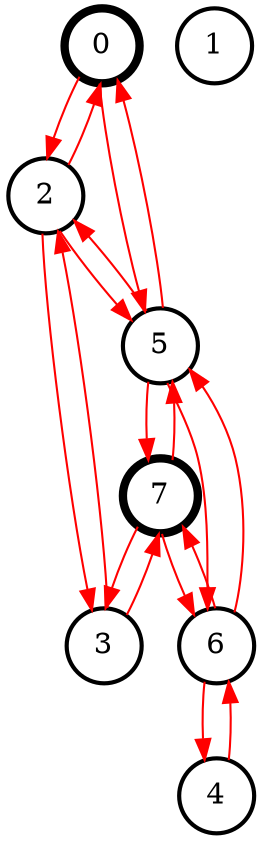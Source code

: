 digraph G {
margin = 0;
forcelabels = true;
node [ shape = circle, penwidth = 2 ];

0 [ pos = "0,1!", penwidth = 4 ];
1 [ pos = "2,2!" ];
2 [ pos = "4,1!" ];
3 [ pos = "4,3!" ];
4 [ pos = "6,4!" ];
5 [ pos = "9,1!" ];
6 [ pos = "9,4!" ];
7 [ pos = "9,3!", penwidth = 4 ];

0 -> 2 [ color = red ];
2 -> 0 [ color = red ];
0 -> 5 [ color = red ];
5 -> 0 [ color = red ];
2 -> 3 [ color = red ];
3 -> 2 [ color = red ];
2 -> 5 [ color = red ];
5 -> 2 [ color = red ];
3 -> 7 [ color = red ];
7 -> 3 [ color = red ];
4 -> 6 [ color = red ];
6 -> 4 [ color = red ];
5 -> 7 [ color = red ];
7 -> 5 [ color = red ];
5 -> 6 [ color = red ];
6 -> 5 [ color = red ];
7 -> 6 [ color = red ];
6 -> 7 [ color = red ];
}
